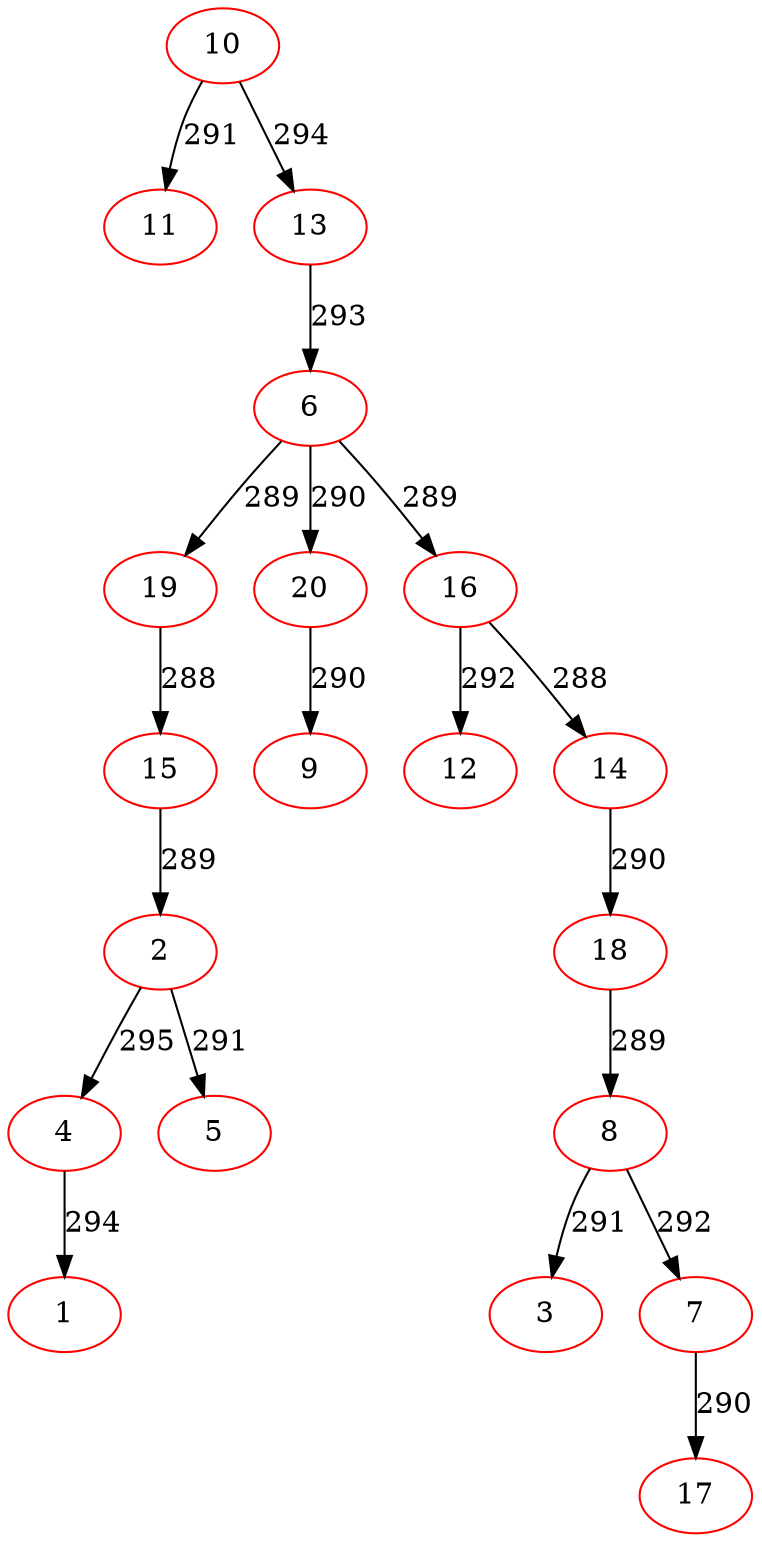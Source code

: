 digraph {
10[color=red]
11[color=red]
10->11[label=291]
13[color=red]
6[color=red]
19[color=red]
15[color=red]
2[color=red]
4[color=red]
1[color=red]
4->1[label=294]
2->4[label=295]
5[color=red]
2->5[label=291]
15->2[label=289]
19->15[label=288]
6->19[label=289]
20[color=red]
9[color=red]
20->9[label=290]
6->20[label=290]
16[color=red]
12[color=red]
16->12[label=292]
14[color=red]
18[color=red]
8[color=red]
3[color=red]
8->3[label=291]
7[color=red]
17[color=red]
7->17[label=290]
8->7[label=292]
18->8[label=289]
14->18[label=290]
16->14[label=288]
6->16[label=289]
13->6[label=293]
10->13[label=294]
}